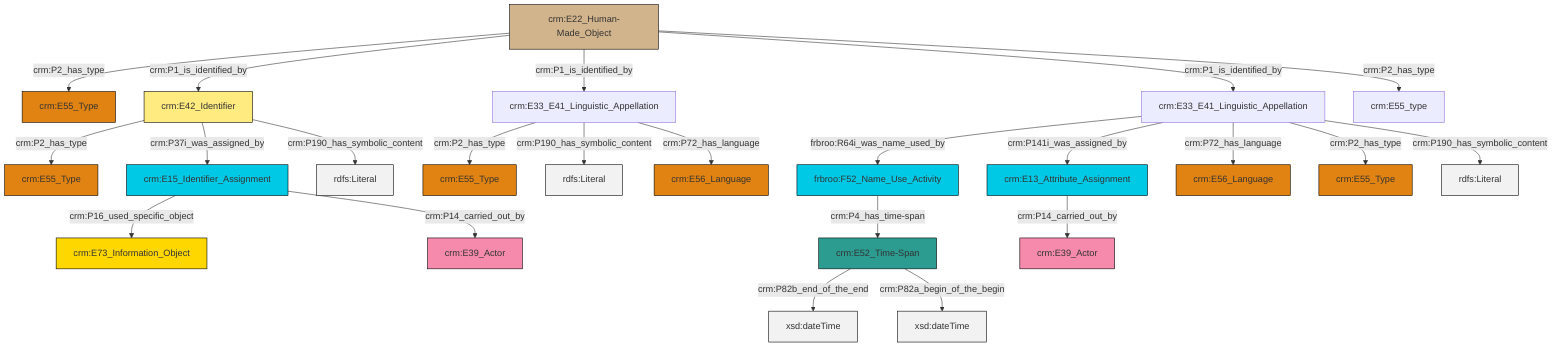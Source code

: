graph TD
classDef Literal fill:#f2f2f2,stroke:#000000;
classDef CRM_Entity fill:#FFFFFF,stroke:#000000;
classDef Temporal_Entity fill:#00C9E6, stroke:#000000;
classDef Type fill:#E18312, stroke:#000000;
classDef Time-Span fill:#2C9C91, stroke:#000000;
classDef Appellation fill:#FFEB7F, stroke:#000000;
classDef Place fill:#008836, stroke:#000000;
classDef Persistent_Item fill:#B266B2, stroke:#000000;
classDef Conceptual_Object fill:#FFD700, stroke:#000000;
classDef Physical_Thing fill:#D2B48C, stroke:#000000;
classDef Actor fill:#f58aad, stroke:#000000;
classDef PC_Classes fill:#4ce600, stroke:#000000;
classDef Multi fill:#cccccc,stroke:#000000;

4["crm:E33_E41_Linguistic_Appellation"]:::Default -->|frbroo:R64i_was_name_used_by| 2["frbroo:F52_Name_Use_Activity"]:::Temporal_Entity
5["crm:E22_Human-Made_Object"]:::Physical_Thing -->|crm:P2_has_type| 6["crm:E55_Type"]:::Type
11["crm:E33_E41_Linguistic_Appellation"]:::Default -->|crm:P2_has_type| 12["crm:E55_Type"]:::Type
15["crm:E52_Time-Span"]:::Time-Span -->|crm:P82b_end_of_the_end| 16[xsd:dateTime]:::Literal
8["crm:E42_Identifier"]:::Appellation -->|crm:P2_has_type| 13["crm:E55_Type"]:::Type
11["crm:E33_E41_Linguistic_Appellation"]:::Default -->|crm:P190_has_symbolic_content| 25[rdfs:Literal]:::Literal
4["crm:E33_E41_Linguistic_Appellation"]:::Default -->|crm:P141i_was_assigned_by| 26["crm:E13_Attribute_Assignment"]:::Temporal_Entity
8["crm:E42_Identifier"]:::Appellation -->|crm:P37i_was_assigned_by| 19["crm:E15_Identifier_Assignment"]:::Temporal_Entity
8["crm:E42_Identifier"]:::Appellation -->|crm:P190_has_symbolic_content| 27[rdfs:Literal]:::Literal
5["crm:E22_Human-Made_Object"]:::Physical_Thing -->|crm:P1_is_identified_by| 8["crm:E42_Identifier"]:::Appellation
19["crm:E15_Identifier_Assignment"]:::Temporal_Entity -->|crm:P16_used_specific_object| 28["crm:E73_Information_Object"]:::Conceptual_Object
4["crm:E33_E41_Linguistic_Appellation"]:::Default -->|crm:P72_has_language| 17["crm:E56_Language"]:::Type
5["crm:E22_Human-Made_Object"]:::Physical_Thing -->|crm:P1_is_identified_by| 11["crm:E33_E41_Linguistic_Appellation"]:::Default
5["crm:E22_Human-Made_Object"]:::Physical_Thing -->|crm:P1_is_identified_by| 4["crm:E33_E41_Linguistic_Appellation"]:::Default
15["crm:E52_Time-Span"]:::Time-Span -->|crm:P82a_begin_of_the_begin| 32[xsd:dateTime]:::Literal
11["crm:E33_E41_Linguistic_Appellation"]:::Default -->|crm:P72_has_language| 35["crm:E56_Language"]:::Type
4["crm:E33_E41_Linguistic_Appellation"]:::Default -->|crm:P2_has_type| 0["crm:E55_Type"]:::Type
2["frbroo:F52_Name_Use_Activity"]:::Temporal_Entity -->|crm:P4_has_time-span| 15["crm:E52_Time-Span"]:::Time-Span
5["crm:E22_Human-Made_Object"]:::Physical_Thing -->|crm:P2_has_type| 29["crm:E55_type"]:::Default
19["crm:E15_Identifier_Assignment"]:::Temporal_Entity -->|crm:P14_carried_out_by| 23["crm:E39_Actor"]:::Actor
26["crm:E13_Attribute_Assignment"]:::Temporal_Entity -->|crm:P14_carried_out_by| 33["crm:E39_Actor"]:::Actor
4["crm:E33_E41_Linguistic_Appellation"]:::Default -->|crm:P190_has_symbolic_content| 40[rdfs:Literal]:::Literal